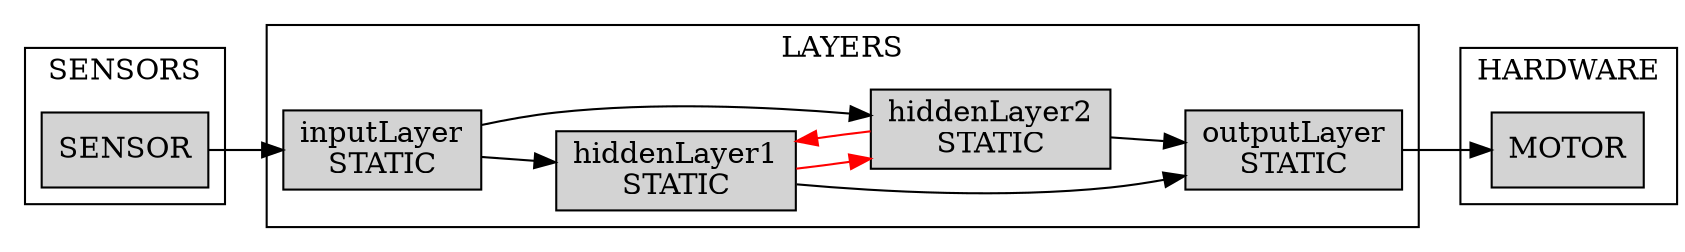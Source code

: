 digraph ANN {
	graph [rankdir=LR]
	node [shape=box]
	subgraph cluster_2 {
		node [style=filled]
		color=black label=SENSORS
		SENSOR
	}
	subgraph cluster_1 {
		node [style=filled]
		color=black label=LAYERS
		inputLayer [label="inputLayer
STATIC"]
		inputLayer -> hiddenLayer1
		inputLayer -> hiddenLayer2
		hiddenLayer1 [label="hiddenLayer1
STATIC"]
		hiddenLayer1 -> hiddenLayer2 [color=red]
		hiddenLayer1 -> outputLayer
		hiddenLayer2 [label="hiddenLayer2
STATIC"]
		hiddenLayer2 -> hiddenLayer1 [color=red]
		hiddenLayer2 -> outputLayer
		outputLayer [label="outputLayer
STATIC"]
	}
	subgraph cluster_0 {
		node [style=filled]
		color=black label=HARDWARE
		MOTOR
	}
	outputLayer -> MOTOR
	SENSOR -> inputLayer
}
